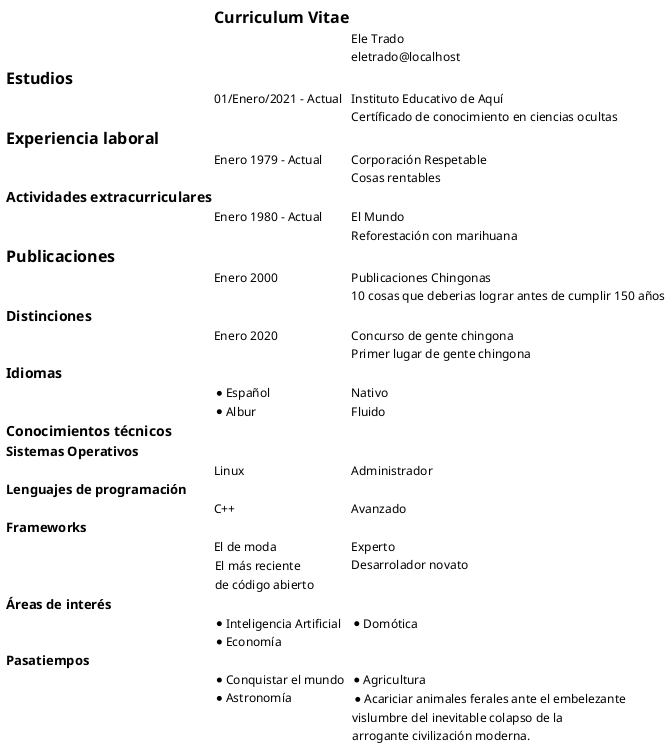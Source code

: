 @startsalt

{
  .|=Curriculum Vitae
  .| .|Ele Trado
  .|. | eletrado@localhost
  =Estudios
    .|01/Enero/2021 - Actual | Instituto Educativo de Aquí
    .|.| Certíficado de conocimiento en ciencias ocultas
  =Experiencia laboral | .
    .|Enero 1979 - Actual | Corporación Respetable
    .|.| Cosas rentables
  ==Actividades extracurriculares | .
    .|Enero 1980 - Actual | El Mundo
    .|.|  Reforestación con marihuana
  =Publicaciones | .
    .|Enero 2000 | Publicaciones Chingonas
    .|.|  10 cosas que deberias lograr antes de cumplir 150 años
  ==Distinciones
    .| Enero 2020 | Concurso de gente chingona
    .| .| Primer lugar de gente chingona
  ==Idiomas
    . | * Español | Nativo
    . | * Albur | Fluido
  ==Conocimientos técnicos
  ===Sistemas Operativos
  .| Linux | Administrador
  ===Lenguajes de programación
  .| C++ | Avanzado
  ===Frameworks
  .| El de moda | Experto
  .| {El más reciente
    de código abierto}| Desarrolador novato
  ===Áreas de interés
    .| * Inteligencia Artificial | * Domótica
    .| * Economía
  ===Pasatiempos
    .| * Conquistar el mundo | * Agricultura
    .| * Astronomía | { * Acariciar animales ferales ante el embelezante
      vislumbre del inevitable colapso de la
      arrogante civilización moderna. }
}
@endsalt
